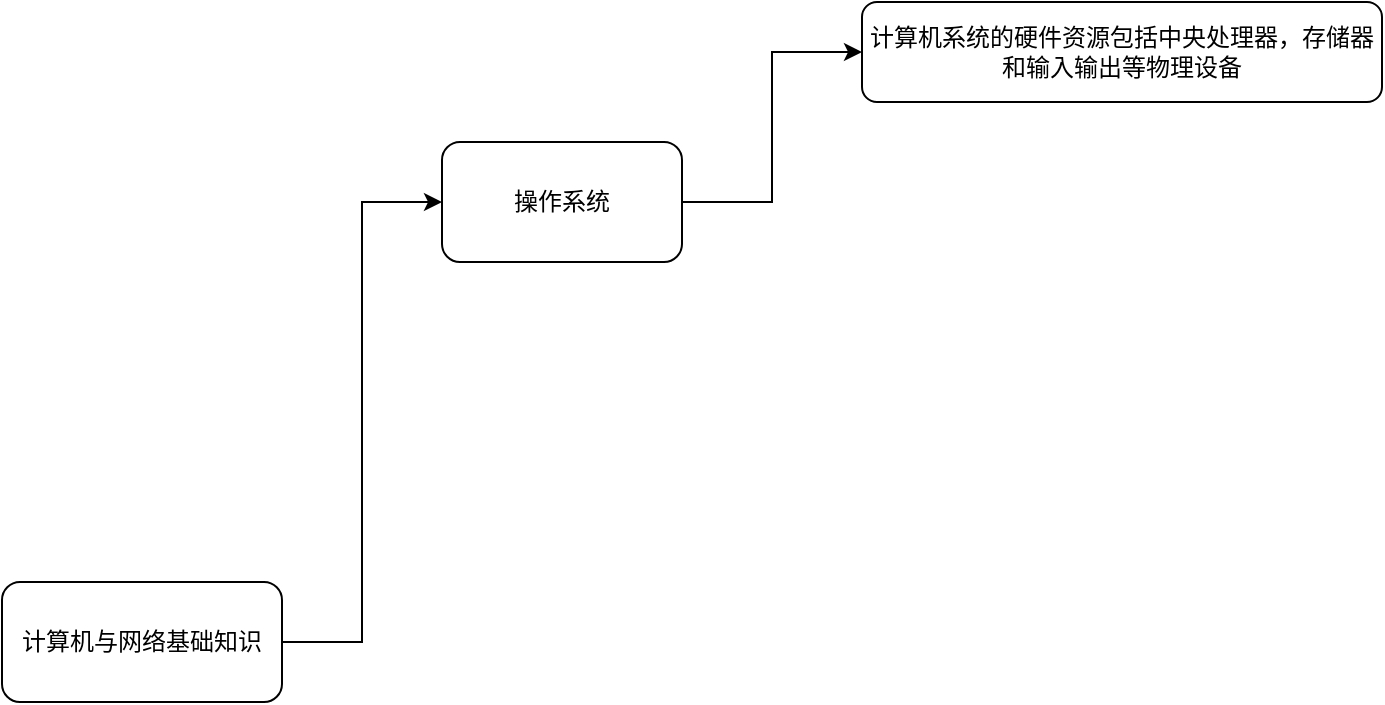 <mxfile>
    <diagram id="43kBRRlVfvzEp9xdl2nK" name="Page-1">
        <mxGraphModel dx="2620" dy="1160" grid="1" gridSize="10" guides="1" tooltips="1" connect="1" arrows="1" fold="1" page="1" pageScale="1" pageWidth="850" pageHeight="1100" math="0" shadow="0">
            <root>
                <mxCell id="0"/>
                <mxCell id="1" parent="0"/>
                <mxCell id="4" style="edgeStyle=orthogonalEdgeStyle;rounded=0;orthogonalLoop=1;jettySize=auto;html=1;entryX=0;entryY=0.5;entryDx=0;entryDy=0;" edge="1" parent="1" source="2" target="3">
                    <mxGeometry relative="1" as="geometry"/>
                </mxCell>
                <mxCell id="2" value="计算机与网络基础知识" style="rounded=1;whiteSpace=wrap;html=1;" vertex="1" parent="1">
                    <mxGeometry x="20" y="440" width="140" height="60" as="geometry"/>
                </mxCell>
                <mxCell id="7" style="edgeStyle=orthogonalEdgeStyle;rounded=0;orthogonalLoop=1;jettySize=auto;html=1;entryX=0;entryY=0.5;entryDx=0;entryDy=0;" edge="1" parent="1" source="3" target="6">
                    <mxGeometry relative="1" as="geometry"/>
                </mxCell>
                <mxCell id="3" value="操作系统" style="rounded=1;whiteSpace=wrap;html=1;" vertex="1" parent="1">
                    <mxGeometry x="240" y="220" width="120" height="60" as="geometry"/>
                </mxCell>
                <mxCell id="6" value="计算机系统的硬件资源包括中央处理器，存储器和输入输出等物理设备" style="rounded=1;whiteSpace=wrap;html=1;" vertex="1" parent="1">
                    <mxGeometry x="450" y="150" width="260" height="50" as="geometry"/>
                </mxCell>
            </root>
        </mxGraphModel>
    </diagram>
</mxfile>